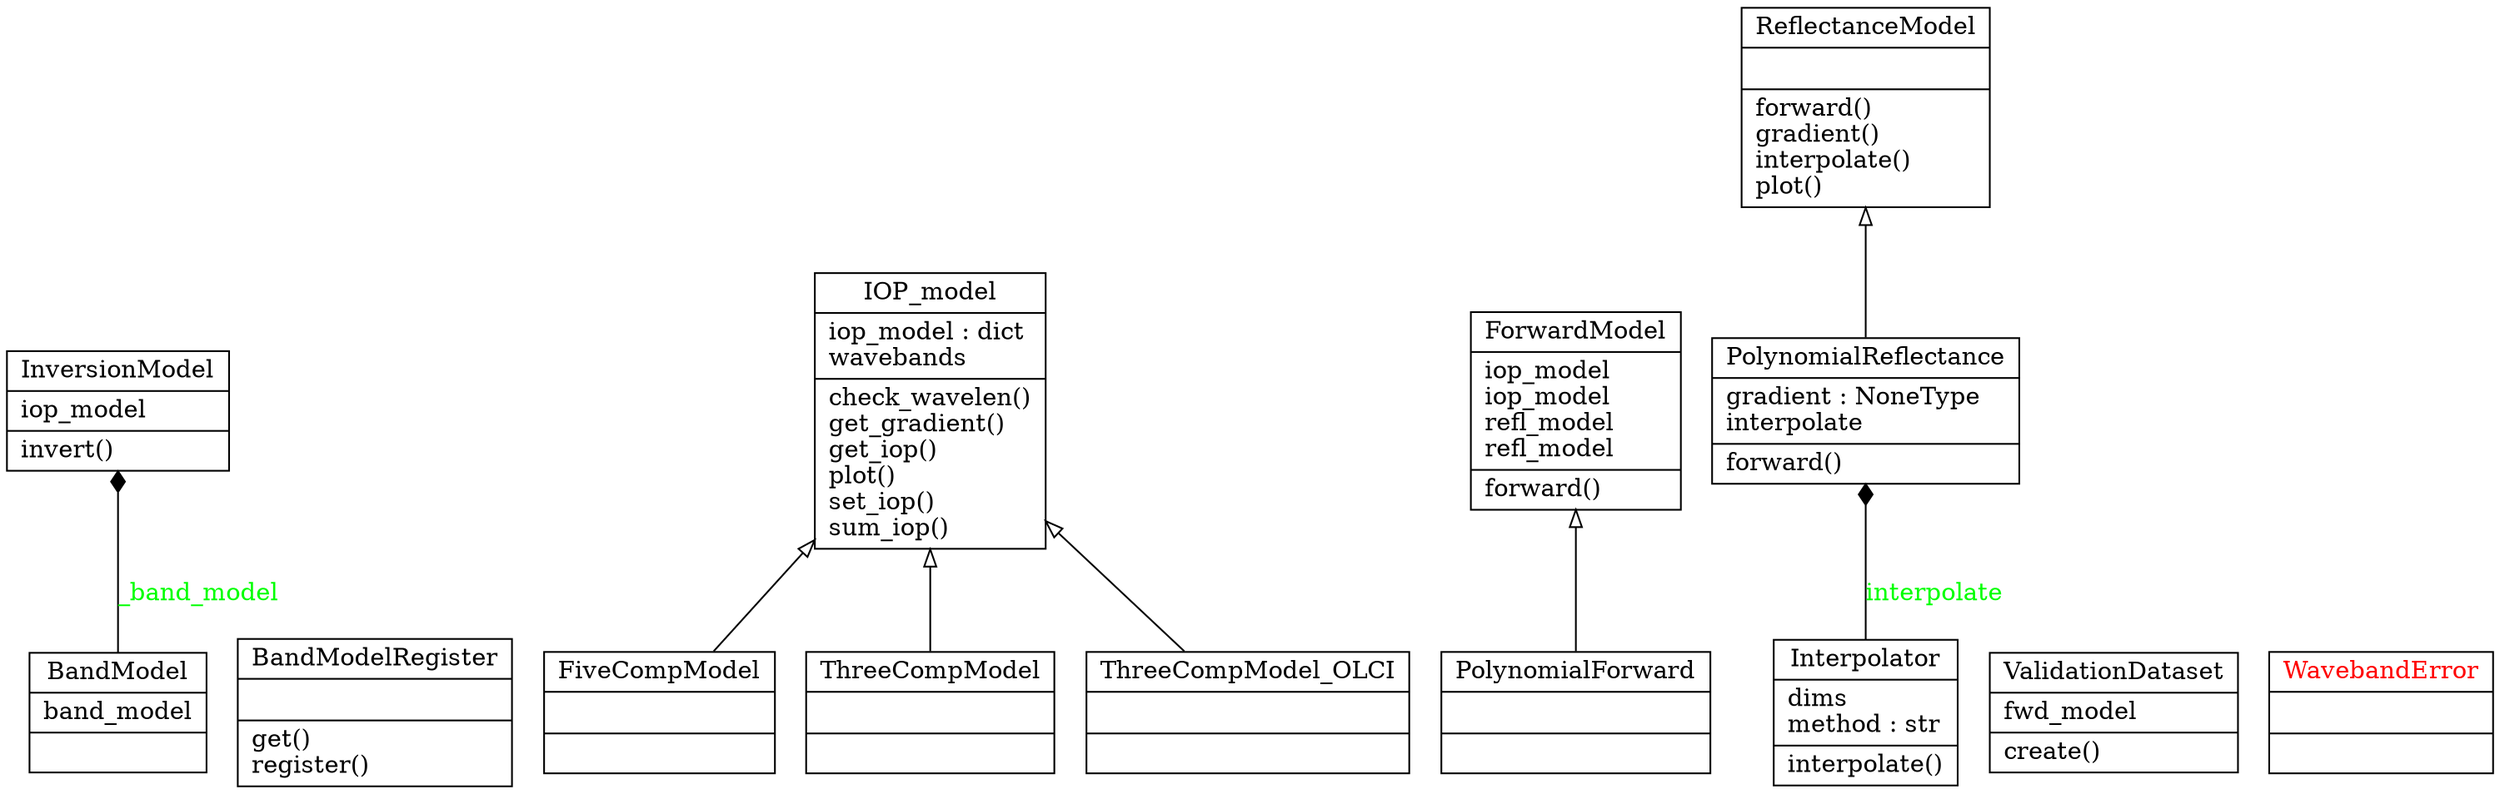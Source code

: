 digraph "classes" {
charset="utf-8"
rankdir=BT
"0" [label="{BandModel|band_model\l|}", shape="record"];
"1" [label="{BandModelRegister|\l|get()\lregister()\l}", shape="record"];
"2" [label="{FiveCompModel|\l|}", shape="record"];
"3" [label="{ForwardModel|iop_model\liop_model\lrefl_model\lrefl_model\l|forward()\l}", shape="record"];
"4" [label="{IOP_model|iop_model : dict\lwavebands\l|check_wavelen()\lget_gradient()\lget_iop()\lplot()\lset_iop()\lsum_iop()\l}", shape="record"];
"5" [label="{Interpolator|dims\lmethod : str\l|interpolate()\l}", shape="record"];
"6" [label="{InversionModel|iop_model\l|invert()\l}", shape="record"];
"7" [label="{PolynomialForward|\l|}", shape="record"];
"8" [label="{PolynomialReflectance|gradient : NoneType\linterpolate\l|forward()\l}", shape="record"];
"9" [label="{ReflectanceModel|\l|forward()\lgradient()\linterpolate()\lplot()\l}", shape="record"];
"10" [label="{ThreeCompModel|\l|}", shape="record"];
"11" [label="{ThreeCompModel_OLCI|\l|}", shape="record"];
"12" [label="{ValidationDataset|fwd_model\l|create()\l}", shape="record"];
"13" [fontcolor="red", label="{WavebandError|\l|}", shape="record"];
"2" -> "4" [arrowhead="empty", arrowtail="none"];
"7" -> "3" [arrowhead="empty", arrowtail="none"];
"8" -> "9" [arrowhead="empty", arrowtail="none"];
"10" -> "4" [arrowhead="empty", arrowtail="none"];
"11" -> "4" [arrowhead="empty", arrowtail="none"];
"0" -> "6" [arrowhead="diamond", arrowtail="none", fontcolor="green", label="_band_model", style="solid"];
"5" -> "8" [arrowhead="diamond", arrowtail="none", fontcolor="green", label="interpolate", style="solid"];
}
